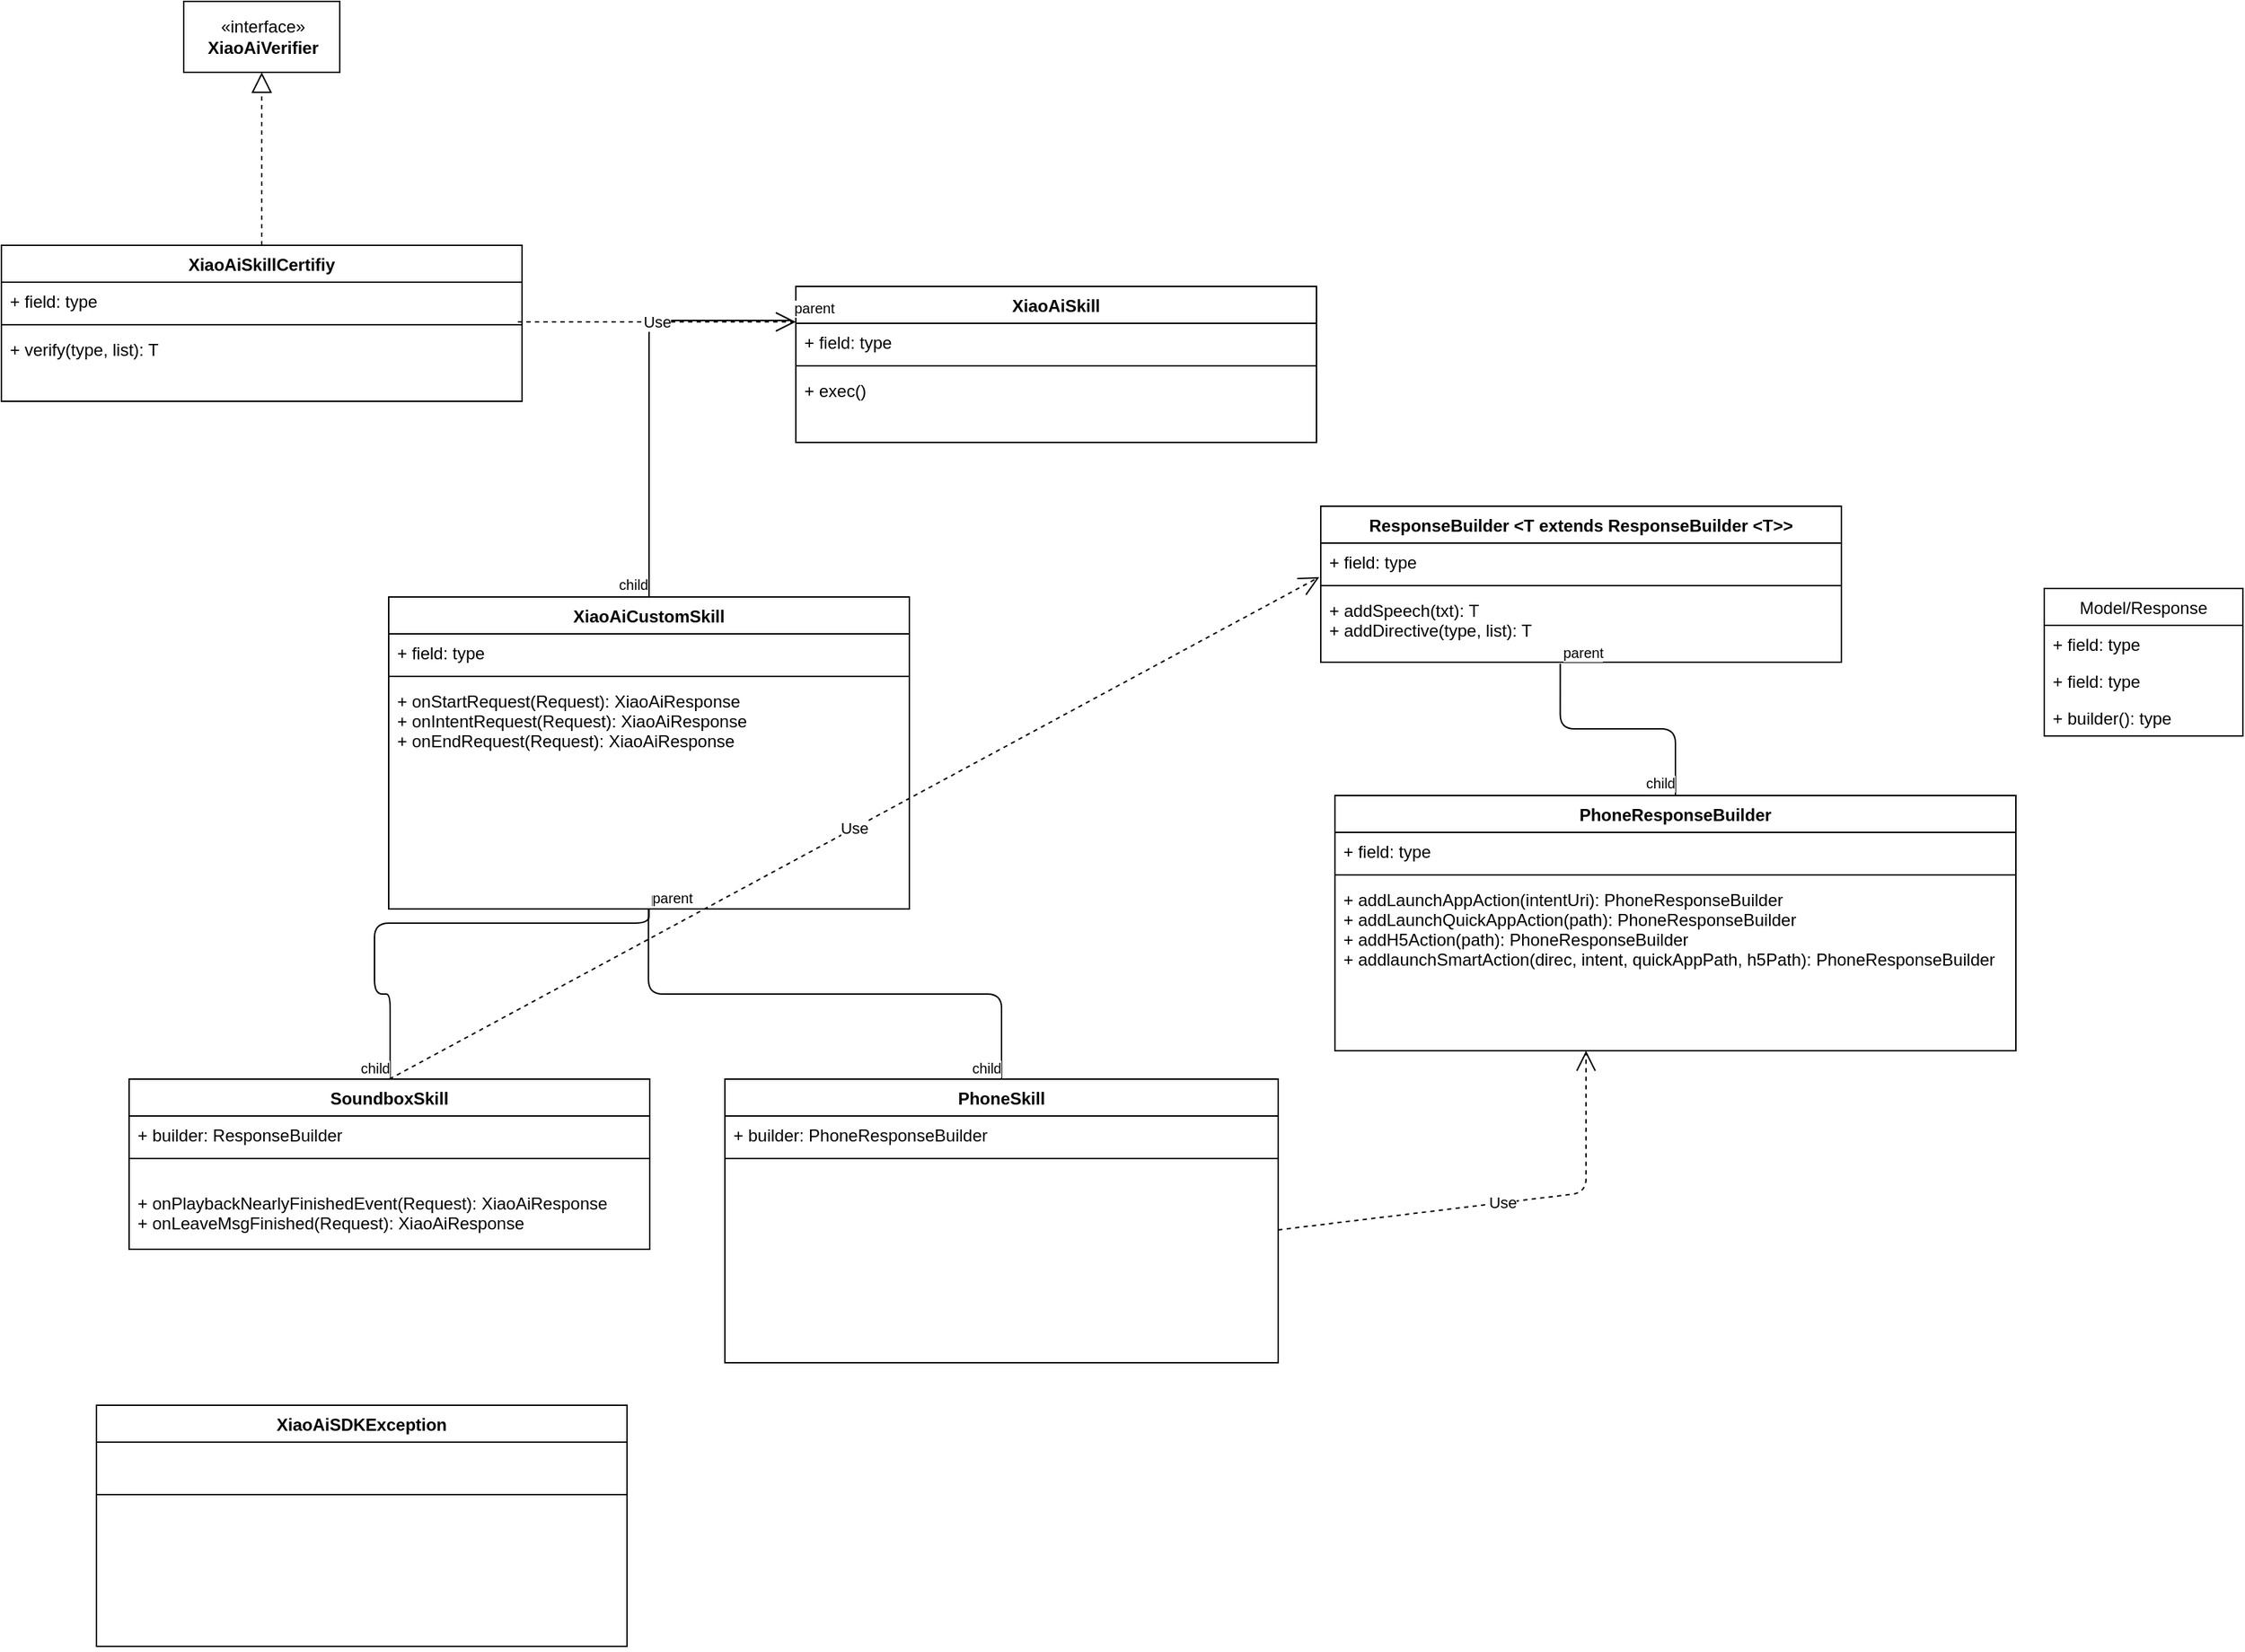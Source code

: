 <mxfile version="10.7.0" type="github"><diagram id="_nt70srAWBUeO1eBP0HO" name="Page-1"><mxGraphModel dx="1638" dy="1916" grid="1" gridSize="10" guides="1" tooltips="1" connect="1" arrows="1" fold="1" page="1" pageScale="1" pageWidth="827" pageHeight="1169" math="0" shadow="0"><root><mxCell id="0"/><mxCell id="1" parent="0"/><mxCell id="Jt_RTIFKRE25yU2HJCG8-1" value="XiaoAiCustomSkill&#10;" style="swimlane;fontStyle=1;align=center;verticalAlign=top;childLayout=stackLayout;horizontal=1;startSize=26;horizontalStack=0;resizeParent=1;resizeParentMax=0;resizeLast=0;collapsible=1;marginBottom=0;" parent="1" vertex="1"><mxGeometry x="333" y="90" width="367" height="220" as="geometry"/></mxCell><mxCell id="Jt_RTIFKRE25yU2HJCG8-2" value="+ field: type" style="text;strokeColor=none;fillColor=none;align=left;verticalAlign=top;spacingLeft=4;spacingRight=4;overflow=hidden;rotatable=0;points=[[0,0.5],[1,0.5]];portConstraint=eastwest;" parent="Jt_RTIFKRE25yU2HJCG8-1" vertex="1"><mxGeometry y="26" width="367" height="26" as="geometry"/></mxCell><mxCell id="Jt_RTIFKRE25yU2HJCG8-3" value="" style="line;strokeWidth=1;fillColor=none;align=left;verticalAlign=middle;spacingTop=-1;spacingLeft=3;spacingRight=3;rotatable=0;labelPosition=right;points=[];portConstraint=eastwest;" parent="Jt_RTIFKRE25yU2HJCG8-1" vertex="1"><mxGeometry y="52" width="367" height="8" as="geometry"/></mxCell><mxCell id="Jt_RTIFKRE25yU2HJCG8-4" value="+ onStartRequest(Request): XiaoAiResponse&#10;+ onIntentRequest(Request): XiaoAiResponse&#10;+ onEndRequest(Request): XiaoAiResponse&#10;&#10;&#10;&#10;" style="text;strokeColor=none;fillColor=none;align=left;verticalAlign=top;spacingLeft=4;spacingRight=4;overflow=hidden;rotatable=0;points=[[0,0.5],[1,0.5]];portConstraint=eastwest;" parent="Jt_RTIFKRE25yU2HJCG8-1" vertex="1"><mxGeometry y="60" width="367" height="160" as="geometry"/></mxCell><mxCell id="c4ceDZi-0_Y7JocjLTTK-2" value="Model/Response" style="swimlane;fontStyle=0;childLayout=stackLayout;horizontal=1;startSize=26;fillColor=none;horizontalStack=0;resizeParent=1;resizeParentMax=0;resizeLast=0;collapsible=1;marginBottom=0;" parent="1" vertex="1"><mxGeometry x="1500" y="84" width="140" height="104" as="geometry"/></mxCell><mxCell id="c4ceDZi-0_Y7JocjLTTK-3" value="+ field: type" style="text;strokeColor=none;fillColor=none;align=left;verticalAlign=top;spacingLeft=4;spacingRight=4;overflow=hidden;rotatable=0;points=[[0,0.5],[1,0.5]];portConstraint=eastwest;" parent="c4ceDZi-0_Y7JocjLTTK-2" vertex="1"><mxGeometry y="26" width="140" height="26" as="geometry"/></mxCell><mxCell id="c4ceDZi-0_Y7JocjLTTK-4" value="+ field: type" style="text;strokeColor=none;fillColor=none;align=left;verticalAlign=top;spacingLeft=4;spacingRight=4;overflow=hidden;rotatable=0;points=[[0,0.5],[1,0.5]];portConstraint=eastwest;" parent="c4ceDZi-0_Y7JocjLTTK-2" vertex="1"><mxGeometry y="52" width="140" height="26" as="geometry"/></mxCell><mxCell id="c4ceDZi-0_Y7JocjLTTK-5" value="+ builder(): type" style="text;strokeColor=none;fillColor=none;align=left;verticalAlign=top;spacingLeft=4;spacingRight=4;overflow=hidden;rotatable=0;points=[[0,0.5],[1,0.5]];portConstraint=eastwest;" parent="c4ceDZi-0_Y7JocjLTTK-2" vertex="1"><mxGeometry y="78" width="140" height="26" as="geometry"/></mxCell><mxCell id="c4ceDZi-0_Y7JocjLTTK-12" value="SoundboxSkill" style="swimlane;fontStyle=1;align=center;verticalAlign=top;childLayout=stackLayout;horizontal=1;startSize=26;horizontalStack=0;resizeParent=1;resizeParentMax=0;resizeLast=0;collapsible=1;marginBottom=0;" parent="1" vertex="1"><mxGeometry x="150" y="430" width="367" height="120" as="geometry"/></mxCell><mxCell id="c4ceDZi-0_Y7JocjLTTK-13" value="+ builder: ResponseBuilder" style="text;strokeColor=none;fillColor=none;align=left;verticalAlign=top;spacingLeft=4;spacingRight=4;overflow=hidden;rotatable=0;points=[[0,0.5],[1,0.5]];portConstraint=eastwest;" parent="c4ceDZi-0_Y7JocjLTTK-12" vertex="1"><mxGeometry y="26" width="367" height="26" as="geometry"/></mxCell><mxCell id="c4ceDZi-0_Y7JocjLTTK-14" value="" style="line;strokeWidth=1;fillColor=none;align=left;verticalAlign=middle;spacingTop=-1;spacingLeft=3;spacingRight=3;rotatable=0;labelPosition=right;points=[];portConstraint=eastwest;" parent="c4ceDZi-0_Y7JocjLTTK-12" vertex="1"><mxGeometry y="52" width="367" height="8" as="geometry"/></mxCell><mxCell id="c4ceDZi-0_Y7JocjLTTK-15" value="&#10;+ onPlaybackNearlyFinishedEvent(Request): XiaoAiResponse&#10;+ onLeaveMsgFinished(Request): XiaoAiResponse&#10;&#10;&#10;&#10;&#10;" style="text;strokeColor=none;fillColor=none;align=left;verticalAlign=top;spacingLeft=4;spacingRight=4;overflow=hidden;rotatable=0;points=[[0,0.5],[1,0.5]];portConstraint=eastwest;" parent="c4ceDZi-0_Y7JocjLTTK-12" vertex="1"><mxGeometry y="60" width="367" height="60" as="geometry"/></mxCell><mxCell id="c4ceDZi-0_Y7JocjLTTK-20" value="PhoneSkill" style="swimlane;fontStyle=1;align=center;verticalAlign=top;childLayout=stackLayout;horizontal=1;startSize=26;horizontalStack=0;resizeParent=1;resizeParentMax=0;resizeLast=0;collapsible=1;marginBottom=0;" parent="1" vertex="1"><mxGeometry x="570" y="430" width="390" height="200" as="geometry"/></mxCell><mxCell id="c4ceDZi-0_Y7JocjLTTK-21" value="+ builder: PhoneResponseBuilder" style="text;strokeColor=none;fillColor=none;align=left;verticalAlign=top;spacingLeft=4;spacingRight=4;overflow=hidden;rotatable=0;points=[[0,0.5],[1,0.5]];portConstraint=eastwest;" parent="c4ceDZi-0_Y7JocjLTTK-20" vertex="1"><mxGeometry y="26" width="390" height="26" as="geometry"/></mxCell><mxCell id="c4ceDZi-0_Y7JocjLTTK-22" value="" style="line;strokeWidth=1;fillColor=none;align=left;verticalAlign=middle;spacingTop=-1;spacingLeft=3;spacingRight=3;rotatable=0;labelPosition=right;points=[];portConstraint=eastwest;" parent="c4ceDZi-0_Y7JocjLTTK-20" vertex="1"><mxGeometry y="52" width="390" height="8" as="geometry"/></mxCell><mxCell id="c4ceDZi-0_Y7JocjLTTK-23" value="&#10;&#10;&#10;" style="text;strokeColor=none;fillColor=none;align=left;verticalAlign=top;spacingLeft=4;spacingRight=4;overflow=hidden;rotatable=0;points=[[0,0.5],[1,0.5]];portConstraint=eastwest;" parent="c4ceDZi-0_Y7JocjLTTK-20" vertex="1"><mxGeometry y="60" width="390" height="140" as="geometry"/></mxCell><mxCell id="c4ceDZi-0_Y7JocjLTTK-24" value="" style="endArrow=none;html=1;edgeStyle=orthogonalEdgeStyle;exitX=0.499;exitY=1;exitDx=0;exitDy=0;exitPerimeter=0;entryX=0.5;entryY=0;entryDx=0;entryDy=0;" parent="1" source="Jt_RTIFKRE25yU2HJCG8-4" edge="1" target="c4ceDZi-0_Y7JocjLTTK-20"><mxGeometry relative="1" as="geometry"><mxPoint x="344" y="440" as="sourcePoint"/><mxPoint x="780" y="310" as="targetPoint"/></mxGeometry></mxCell><mxCell id="c4ceDZi-0_Y7JocjLTTK-25" value="parent" style="resizable=0;html=1;align=left;verticalAlign=bottom;labelBackgroundColor=#ffffff;fontSize=10;" parent="c4ceDZi-0_Y7JocjLTTK-24" connectable="0" vertex="1"><mxGeometry x="-1" relative="1" as="geometry"/></mxCell><mxCell id="c4ceDZi-0_Y7JocjLTTK-26" value="child" style="resizable=0;html=1;align=right;verticalAlign=bottom;labelBackgroundColor=#ffffff;fontSize=10;" parent="c4ceDZi-0_Y7JocjLTTK-24" connectable="0" vertex="1"><mxGeometry x="1" relative="1" as="geometry"/></mxCell><mxCell id="erwSUvUsPADOPYOLQ8ZR-1" value="ResponseBuilder &lt;T extends ResponseBuilder &lt;T&gt;&gt;" style="swimlane;fontStyle=1;align=center;verticalAlign=top;childLayout=stackLayout;horizontal=1;startSize=26;horizontalStack=0;resizeParent=1;resizeParentMax=0;resizeLast=0;collapsible=1;marginBottom=0;" vertex="1" parent="1"><mxGeometry x="990" y="26" width="367" height="110" as="geometry"/></mxCell><mxCell id="erwSUvUsPADOPYOLQ8ZR-2" value="+ field: type" style="text;strokeColor=none;fillColor=none;align=left;verticalAlign=top;spacingLeft=4;spacingRight=4;overflow=hidden;rotatable=0;points=[[0,0.5],[1,0.5]];portConstraint=eastwest;" vertex="1" parent="erwSUvUsPADOPYOLQ8ZR-1"><mxGeometry y="26" width="367" height="26" as="geometry"/></mxCell><mxCell id="erwSUvUsPADOPYOLQ8ZR-3" value="" style="line;strokeWidth=1;fillColor=none;align=left;verticalAlign=middle;spacingTop=-1;spacingLeft=3;spacingRight=3;rotatable=0;labelPosition=right;points=[];portConstraint=eastwest;" vertex="1" parent="erwSUvUsPADOPYOLQ8ZR-1"><mxGeometry y="52" width="367" height="8" as="geometry"/></mxCell><mxCell id="erwSUvUsPADOPYOLQ8ZR-4" value="+ addSpeech(txt): T&#10;+ addDirective(type, list): T&#10;&#10;&#10;&#10;" style="text;strokeColor=none;fillColor=none;align=left;verticalAlign=top;spacingLeft=4;spacingRight=4;overflow=hidden;rotatable=0;points=[[0,0.5],[1,0.5]];portConstraint=eastwest;" vertex="1" parent="erwSUvUsPADOPYOLQ8ZR-1"><mxGeometry y="60" width="367" height="50" as="geometry"/></mxCell><mxCell id="erwSUvUsPADOPYOLQ8ZR-8" value="XiaoAiSkill&#10;" style="swimlane;fontStyle=1;align=center;verticalAlign=top;childLayout=stackLayout;horizontal=1;startSize=26;horizontalStack=0;resizeParent=1;resizeParentMax=0;resizeLast=0;collapsible=1;marginBottom=0;" vertex="1" parent="1"><mxGeometry x="620" y="-129" width="367" height="110" as="geometry"/></mxCell><mxCell id="erwSUvUsPADOPYOLQ8ZR-9" value="+ field: type" style="text;strokeColor=none;fillColor=none;align=left;verticalAlign=top;spacingLeft=4;spacingRight=4;overflow=hidden;rotatable=0;points=[[0,0.5],[1,0.5]];portConstraint=eastwest;" vertex="1" parent="erwSUvUsPADOPYOLQ8ZR-8"><mxGeometry y="26" width="367" height="26" as="geometry"/></mxCell><mxCell id="erwSUvUsPADOPYOLQ8ZR-10" value="" style="line;strokeWidth=1;fillColor=none;align=left;verticalAlign=middle;spacingTop=-1;spacingLeft=3;spacingRight=3;rotatable=0;labelPosition=right;points=[];portConstraint=eastwest;" vertex="1" parent="erwSUvUsPADOPYOLQ8ZR-8"><mxGeometry y="52" width="367" height="8" as="geometry"/></mxCell><mxCell id="erwSUvUsPADOPYOLQ8ZR-11" value="+ exec()&#10;&#10;&#10;" style="text;strokeColor=none;fillColor=none;align=left;verticalAlign=top;spacingLeft=4;spacingRight=4;overflow=hidden;rotatable=0;points=[[0,0.5],[1,0.5]];portConstraint=eastwest;" vertex="1" parent="erwSUvUsPADOPYOLQ8ZR-8"><mxGeometry y="60" width="367" height="50" as="geometry"/></mxCell><mxCell id="erwSUvUsPADOPYOLQ8ZR-12" value="PhoneResponseBuilder" style="swimlane;fontStyle=1;align=center;verticalAlign=top;childLayout=stackLayout;horizontal=1;startSize=26;horizontalStack=0;resizeParent=1;resizeParentMax=0;resizeLast=0;collapsible=1;marginBottom=0;" vertex="1" parent="1"><mxGeometry x="1000" y="230" width="480" height="180" as="geometry"/></mxCell><mxCell id="erwSUvUsPADOPYOLQ8ZR-13" value="+ field: type" style="text;strokeColor=none;fillColor=none;align=left;verticalAlign=top;spacingLeft=4;spacingRight=4;overflow=hidden;rotatable=0;points=[[0,0.5],[1,0.5]];portConstraint=eastwest;" vertex="1" parent="erwSUvUsPADOPYOLQ8ZR-12"><mxGeometry y="26" width="480" height="26" as="geometry"/></mxCell><mxCell id="erwSUvUsPADOPYOLQ8ZR-14" value="" style="line;strokeWidth=1;fillColor=none;align=left;verticalAlign=middle;spacingTop=-1;spacingLeft=3;spacingRight=3;rotatable=0;labelPosition=right;points=[];portConstraint=eastwest;" vertex="1" parent="erwSUvUsPADOPYOLQ8ZR-12"><mxGeometry y="52" width="480" height="8" as="geometry"/></mxCell><mxCell id="erwSUvUsPADOPYOLQ8ZR-15" value="+ addLaunchAppAction(intentUri): PhoneResponseBuilder&#10;+ addLaunchQuickAppAction(path): PhoneResponseBuilder&#10;+ addH5Action(path): PhoneResponseBuilder&#10;+ addlaunchSmartAction(direc, intent, quickAppPath, h5Path): PhoneResponseBuilder&#10;&#10;&#10;" style="text;strokeColor=none;fillColor=none;align=left;verticalAlign=top;spacingLeft=4;spacingRight=4;overflow=hidden;rotatable=0;points=[[0,0.5],[1,0.5]];portConstraint=eastwest;" vertex="1" parent="erwSUvUsPADOPYOLQ8ZR-12"><mxGeometry y="60" width="480" height="120" as="geometry"/></mxCell><mxCell id="erwSUvUsPADOPYOLQ8ZR-16" value="" style="endArrow=none;html=1;edgeStyle=orthogonalEdgeStyle;entryX=0.5;entryY=0;entryDx=0;entryDy=0;exitX=0.46;exitY=1.02;exitDx=0;exitDy=0;exitPerimeter=0;" edge="1" parent="1" source="erwSUvUsPADOPYOLQ8ZR-4" target="erwSUvUsPADOPYOLQ8ZR-12"><mxGeometry relative="1" as="geometry"><mxPoint x="752" y="438" as="sourcePoint"/><mxPoint x="530" y="320" as="targetPoint"/></mxGeometry></mxCell><mxCell id="erwSUvUsPADOPYOLQ8ZR-17" value="parent" style="resizable=0;html=1;align=left;verticalAlign=bottom;labelBackgroundColor=#ffffff;fontSize=10;" connectable="0" vertex="1" parent="erwSUvUsPADOPYOLQ8ZR-16"><mxGeometry x="-1" relative="1" as="geometry"/></mxCell><mxCell id="erwSUvUsPADOPYOLQ8ZR-18" value="child" style="resizable=0;html=1;align=right;verticalAlign=bottom;labelBackgroundColor=#ffffff;fontSize=10;" connectable="0" vertex="1" parent="erwSUvUsPADOPYOLQ8ZR-16"><mxGeometry x="1" relative="1" as="geometry"/></mxCell><mxCell id="c4ceDZi-0_Y7JocjLTTK-17" value="" style="endArrow=none;html=1;edgeStyle=orthogonalEdgeStyle;" parent="1" source="Jt_RTIFKRE25yU2HJCG8-4" target="c4ceDZi-0_Y7JocjLTTK-12" edge="1"><mxGeometry relative="1" as="geometry"><mxPoint x="440" y="330" as="sourcePoint"/><mxPoint x="600" y="330" as="targetPoint"/><Array as="points"><mxPoint x="517" y="320"/><mxPoint x="323" y="320"/><mxPoint x="323" y="370"/><mxPoint x="334" y="370"/></Array></mxGeometry></mxCell><mxCell id="c4ceDZi-0_Y7JocjLTTK-18" value="parent" style="resizable=0;html=1;align=left;verticalAlign=bottom;labelBackgroundColor=#ffffff;fontSize=10;" parent="c4ceDZi-0_Y7JocjLTTK-17" connectable="0" vertex="1"><mxGeometry x="-1" relative="1" as="geometry"/></mxCell><mxCell id="c4ceDZi-0_Y7JocjLTTK-19" value="child" style="resizable=0;html=1;align=right;verticalAlign=bottom;labelBackgroundColor=#ffffff;fontSize=10;" parent="c4ceDZi-0_Y7JocjLTTK-17" connectable="0" vertex="1"><mxGeometry x="1" relative="1" as="geometry"/></mxCell><mxCell id="erwSUvUsPADOPYOLQ8ZR-19" value="Use" style="endArrow=open;endSize=12;dashed=1;html=1;" edge="1" parent="1" source="c4ceDZi-0_Y7JocjLTTK-23"><mxGeometry width="160" relative="1" as="geometry"><mxPoint x="1120" y="440" as="sourcePoint"/><mxPoint x="1177" y="410" as="targetPoint"/><Array as="points"><mxPoint x="1177" y="510"/></Array></mxGeometry></mxCell><mxCell id="erwSUvUsPADOPYOLQ8ZR-20" value="Use" style="endArrow=open;endSize=12;dashed=1;html=1;entryX=-0.003;entryY=0.923;entryDx=0;entryDy=0;entryPerimeter=0;exitX=0.5;exitY=0;exitDx=0;exitDy=0;" edge="1" parent="1" source="c4ceDZi-0_Y7JocjLTTK-12" target="erwSUvUsPADOPYOLQ8ZR-2"><mxGeometry width="160" relative="1" as="geometry"><mxPoint x="970" y="546.335" as="sourcePoint"/><mxPoint x="1187" y="349" as="targetPoint"/><Array as="points"/></mxGeometry></mxCell><mxCell id="erwSUvUsPADOPYOLQ8ZR-24" value="" style="endArrow=none;html=1;edgeStyle=orthogonalEdgeStyle;entryX=0.5;entryY=0;entryDx=0;entryDy=0;exitX=-0.008;exitY=-0.077;exitDx=0;exitDy=0;exitPerimeter=0;" edge="1" parent="1" source="erwSUvUsPADOPYOLQ8ZR-9" target="Jt_RTIFKRE25yU2HJCG8-1"><mxGeometry relative="1" as="geometry"><mxPoint x="820" y="20" as="sourcePoint"/><mxPoint x="580" y="-70" as="targetPoint"/></mxGeometry></mxCell><mxCell id="erwSUvUsPADOPYOLQ8ZR-25" value="parent" style="resizable=0;html=1;align=left;verticalAlign=bottom;labelBackgroundColor=#ffffff;fontSize=10;" connectable="0" vertex="1" parent="erwSUvUsPADOPYOLQ8ZR-24"><mxGeometry x="-1" relative="1" as="geometry"/></mxCell><mxCell id="erwSUvUsPADOPYOLQ8ZR-26" value="child" style="resizable=0;html=1;align=right;verticalAlign=bottom;labelBackgroundColor=#ffffff;fontSize=10;" connectable="0" vertex="1" parent="erwSUvUsPADOPYOLQ8ZR-24"><mxGeometry x="1" relative="1" as="geometry"/></mxCell><mxCell id="erwSUvUsPADOPYOLQ8ZR-27" value="XiaoAiSDKException" style="swimlane;fontStyle=1;align=center;verticalAlign=top;childLayout=stackLayout;horizontal=1;startSize=26;horizontalStack=0;resizeParent=1;resizeParentMax=0;resizeLast=0;collapsible=1;marginBottom=0;" vertex="1" parent="1"><mxGeometry x="127" y="660" width="374" height="170" as="geometry"/></mxCell><mxCell id="erwSUvUsPADOPYOLQ8ZR-29" value="" style="line;strokeWidth=1;fillColor=none;align=left;verticalAlign=middle;spacingTop=-1;spacingLeft=3;spacingRight=3;rotatable=0;labelPosition=right;points=[];portConstraint=eastwest;" vertex="1" parent="erwSUvUsPADOPYOLQ8ZR-27"><mxGeometry y="26" width="374" height="74" as="geometry"/></mxCell><mxCell id="erwSUvUsPADOPYOLQ8ZR-30" value="&#10;&#10;&#10;" style="text;strokeColor=none;fillColor=none;align=left;verticalAlign=top;spacingLeft=4;spacingRight=4;overflow=hidden;rotatable=0;points=[[0,0.5],[1,0.5]];portConstraint=eastwest;" vertex="1" parent="erwSUvUsPADOPYOLQ8ZR-27"><mxGeometry y="100" width="374" height="70" as="geometry"/></mxCell><mxCell id="erwSUvUsPADOPYOLQ8ZR-31" value="XiaoAiSkillCertifiy" style="swimlane;fontStyle=1;align=center;verticalAlign=top;childLayout=stackLayout;horizontal=1;startSize=26;horizontalStack=0;resizeParent=1;resizeParentMax=0;resizeLast=0;collapsible=1;marginBottom=0;" vertex="1" parent="1"><mxGeometry x="60" y="-158" width="367" height="110" as="geometry"/></mxCell><mxCell id="erwSUvUsPADOPYOLQ8ZR-32" value="+ field: type" style="text;strokeColor=none;fillColor=none;align=left;verticalAlign=top;spacingLeft=4;spacingRight=4;overflow=hidden;rotatable=0;points=[[0,0.5],[1,0.5]];portConstraint=eastwest;" vertex="1" parent="erwSUvUsPADOPYOLQ8ZR-31"><mxGeometry y="26" width="367" height="26" as="geometry"/></mxCell><mxCell id="erwSUvUsPADOPYOLQ8ZR-33" value="" style="line;strokeWidth=1;fillColor=none;align=left;verticalAlign=middle;spacingTop=-1;spacingLeft=3;spacingRight=3;rotatable=0;labelPosition=right;points=[];portConstraint=eastwest;" vertex="1" parent="erwSUvUsPADOPYOLQ8ZR-31"><mxGeometry y="52" width="367" height="8" as="geometry"/></mxCell><mxCell id="erwSUvUsPADOPYOLQ8ZR-34" value="+ verify(type, list): T&#10;&#10;&#10;&#10;" style="text;strokeColor=none;fillColor=none;align=left;verticalAlign=top;spacingLeft=4;spacingRight=4;overflow=hidden;rotatable=0;points=[[0,0.5],[1,0.5]];portConstraint=eastwest;" vertex="1" parent="erwSUvUsPADOPYOLQ8ZR-31"><mxGeometry y="60" width="367" height="50" as="geometry"/></mxCell><mxCell id="erwSUvUsPADOPYOLQ8ZR-35" value="Use" style="endArrow=open;endSize=12;dashed=1;html=1;exitX=0.992;exitY=1.077;exitDx=0;exitDy=0;exitPerimeter=0;" edge="1" parent="1" source="erwSUvUsPADOPYOLQ8ZR-32"><mxGeometry width="160" relative="1" as="geometry"><mxPoint x="520" y="-180" as="sourcePoint"/><mxPoint x="620" y="-104" as="targetPoint"/></mxGeometry></mxCell><mxCell id="erwSUvUsPADOPYOLQ8ZR-36" value="«interface»&lt;br&gt;&lt;b&gt;XiaoAiVerifier&lt;br&gt;&lt;/b&gt;" style="html=1;" vertex="1" parent="1"><mxGeometry x="188.5" y="-330" width="110" height="50" as="geometry"/></mxCell><mxCell id="erwSUvUsPADOPYOLQ8ZR-37" value="" style="endArrow=block;dashed=1;endFill=0;endSize=12;html=1;exitX=0.5;exitY=0;exitDx=0;exitDy=0;entryX=0.5;entryY=1;entryDx=0;entryDy=0;" edge="1" parent="1" source="erwSUvUsPADOPYOLQ8ZR-31" target="erwSUvUsPADOPYOLQ8ZR-36"><mxGeometry width="160" relative="1" as="geometry"><mxPoint x="350" y="-230" as="sourcePoint"/><mxPoint x="510" y="-230" as="targetPoint"/></mxGeometry></mxCell></root></mxGraphModel></diagram></mxfile>